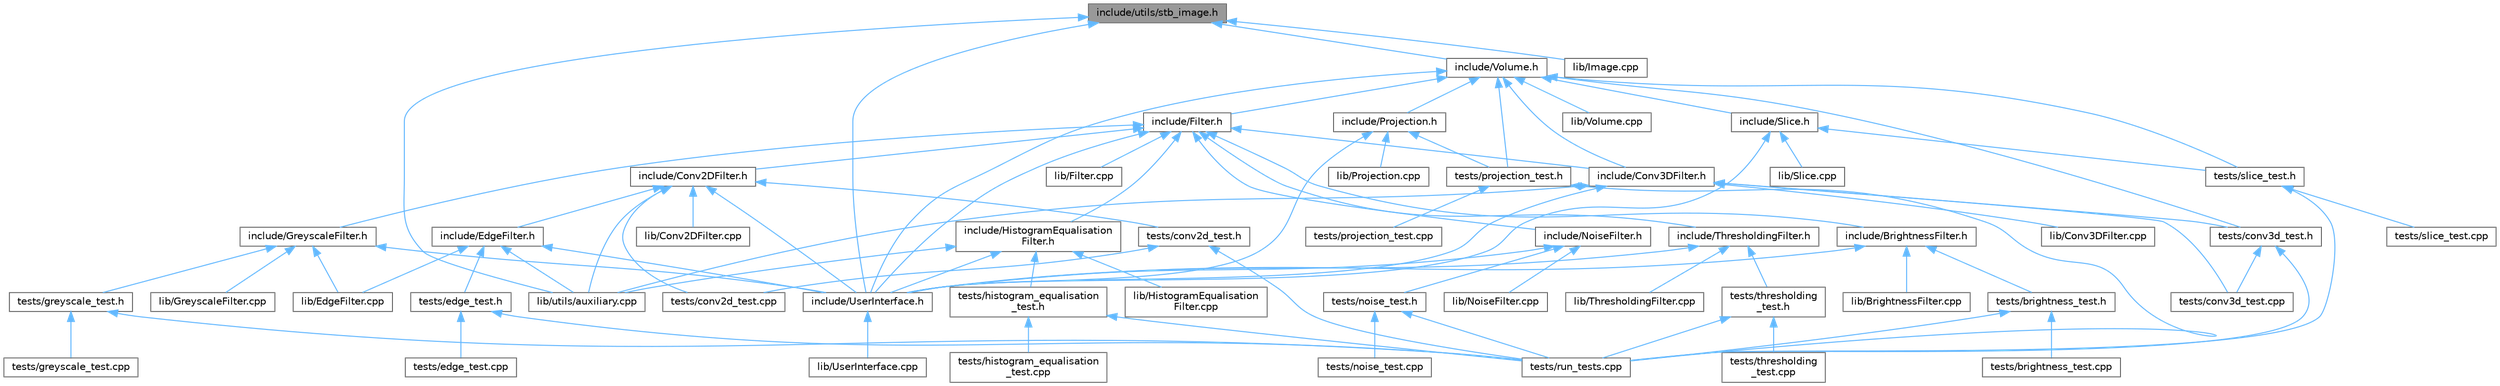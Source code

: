 digraph "include/utils/stb_image.h"
{
 // LATEX_PDF_SIZE
  bgcolor="transparent";
  edge [fontname=Helvetica,fontsize=10,labelfontname=Helvetica,labelfontsize=10];
  node [fontname=Helvetica,fontsize=10,shape=box,height=0.2,width=0.4];
  Node1 [id="Node000001",label="include/utils/stb_image.h",height=0.2,width=0.4,color="gray40", fillcolor="grey60", style="filled", fontcolor="black",tooltip=" "];
  Node1 -> Node2 [id="edge1_Node000001_Node000002",dir="back",color="steelblue1",style="solid",tooltip=" "];
  Node2 [id="Node000002",label="include/UserInterface.h",height=0.2,width=0.4,color="grey40", fillcolor="white", style="filled",URL="$_user_interface_8h.html",tooltip=" "];
  Node2 -> Node3 [id="edge2_Node000002_Node000003",dir="back",color="steelblue1",style="solid",tooltip=" "];
  Node3 [id="Node000003",label="lib/UserInterface.cpp",height=0.2,width=0.4,color="grey40", fillcolor="white", style="filled",URL="$_user_interface_8cpp.html",tooltip=" "];
  Node1 -> Node4 [id="edge3_Node000001_Node000004",dir="back",color="steelblue1",style="solid",tooltip=" "];
  Node4 [id="Node000004",label="include/Volume.h",height=0.2,width=0.4,color="grey40", fillcolor="white", style="filled",URL="$_volume_8h.html",tooltip=" "];
  Node4 -> Node5 [id="edge4_Node000004_Node000005",dir="back",color="steelblue1",style="solid",tooltip=" "];
  Node5 [id="Node000005",label="include/Conv3DFilter.h",height=0.2,width=0.4,color="grey40", fillcolor="white", style="filled",URL="$_conv3_d_filter_8h.html",tooltip=" "];
  Node5 -> Node2 [id="edge5_Node000005_Node000002",dir="back",color="steelblue1",style="solid",tooltip=" "];
  Node5 -> Node6 [id="edge6_Node000005_Node000006",dir="back",color="steelblue1",style="solid",tooltip=" "];
  Node6 [id="Node000006",label="lib/Conv3DFilter.cpp",height=0.2,width=0.4,color="grey40", fillcolor="white", style="filled",URL="$_conv3_d_filter_8cpp.html",tooltip=" "];
  Node5 -> Node7 [id="edge7_Node000005_Node000007",dir="back",color="steelblue1",style="solid",tooltip=" "];
  Node7 [id="Node000007",label="lib/utils/auxiliary.cpp",height=0.2,width=0.4,color="grey40", fillcolor="white", style="filled",URL="$auxiliary_8cpp.html",tooltip=" "];
  Node5 -> Node8 [id="edge8_Node000005_Node000008",dir="back",color="steelblue1",style="solid",tooltip=" "];
  Node8 [id="Node000008",label="tests/conv3d_test.cpp",height=0.2,width=0.4,color="grey40", fillcolor="white", style="filled",URL="$conv3d__test_8cpp.html",tooltip=" "];
  Node5 -> Node9 [id="edge9_Node000005_Node000009",dir="back",color="steelblue1",style="solid",tooltip=" "];
  Node9 [id="Node000009",label="tests/conv3d_test.h",height=0.2,width=0.4,color="grey40", fillcolor="white", style="filled",URL="$conv3d__test_8h.html",tooltip=" "];
  Node9 -> Node8 [id="edge10_Node000009_Node000008",dir="back",color="steelblue1",style="solid",tooltip=" "];
  Node9 -> Node10 [id="edge11_Node000009_Node000010",dir="back",color="steelblue1",style="solid",tooltip=" "];
  Node10 [id="Node000010",label="tests/run_tests.cpp",height=0.2,width=0.4,color="grey40", fillcolor="white", style="filled",URL="$run__tests_8cpp.html",tooltip=" "];
  Node4 -> Node11 [id="edge12_Node000004_Node000011",dir="back",color="steelblue1",style="solid",tooltip=" "];
  Node11 [id="Node000011",label="include/Filter.h",height=0.2,width=0.4,color="grey40", fillcolor="white", style="filled",URL="$_filter_8h.html",tooltip=" "];
  Node11 -> Node12 [id="edge13_Node000011_Node000012",dir="back",color="steelblue1",style="solid",tooltip=" "];
  Node12 [id="Node000012",label="include/BrightnessFilter.h",height=0.2,width=0.4,color="grey40", fillcolor="white", style="filled",URL="$_brightness_filter_8h.html",tooltip=" "];
  Node12 -> Node2 [id="edge14_Node000012_Node000002",dir="back",color="steelblue1",style="solid",tooltip=" "];
  Node12 -> Node13 [id="edge15_Node000012_Node000013",dir="back",color="steelblue1",style="solid",tooltip=" "];
  Node13 [id="Node000013",label="lib/BrightnessFilter.cpp",height=0.2,width=0.4,color="grey40", fillcolor="white", style="filled",URL="$_brightness_filter_8cpp.html",tooltip=" "];
  Node12 -> Node14 [id="edge16_Node000012_Node000014",dir="back",color="steelblue1",style="solid",tooltip=" "];
  Node14 [id="Node000014",label="tests/brightness_test.h",height=0.2,width=0.4,color="grey40", fillcolor="white", style="filled",URL="$brightness__test_8h.html",tooltip=" "];
  Node14 -> Node15 [id="edge17_Node000014_Node000015",dir="back",color="steelblue1",style="solid",tooltip=" "];
  Node15 [id="Node000015",label="tests/brightness_test.cpp",height=0.2,width=0.4,color="grey40", fillcolor="white", style="filled",URL="$brightness__test_8cpp.html",tooltip=" "];
  Node14 -> Node10 [id="edge18_Node000014_Node000010",dir="back",color="steelblue1",style="solid",tooltip=" "];
  Node11 -> Node16 [id="edge19_Node000011_Node000016",dir="back",color="steelblue1",style="solid",tooltip=" "];
  Node16 [id="Node000016",label="include/Conv2DFilter.h",height=0.2,width=0.4,color="grey40", fillcolor="white", style="filled",URL="$_conv2_d_filter_8h.html",tooltip=" "];
  Node16 -> Node17 [id="edge20_Node000016_Node000017",dir="back",color="steelblue1",style="solid",tooltip=" "];
  Node17 [id="Node000017",label="include/EdgeFilter.h",height=0.2,width=0.4,color="grey40", fillcolor="white", style="filled",URL="$_edge_filter_8h.html",tooltip=" "];
  Node17 -> Node2 [id="edge21_Node000017_Node000002",dir="back",color="steelblue1",style="solid",tooltip=" "];
  Node17 -> Node18 [id="edge22_Node000017_Node000018",dir="back",color="steelblue1",style="solid",tooltip=" "];
  Node18 [id="Node000018",label="lib/EdgeFilter.cpp",height=0.2,width=0.4,color="grey40", fillcolor="white", style="filled",URL="$_edge_filter_8cpp.html",tooltip=" "];
  Node17 -> Node7 [id="edge23_Node000017_Node000007",dir="back",color="steelblue1",style="solid",tooltip=" "];
  Node17 -> Node19 [id="edge24_Node000017_Node000019",dir="back",color="steelblue1",style="solid",tooltip=" "];
  Node19 [id="Node000019",label="tests/edge_test.h",height=0.2,width=0.4,color="grey40", fillcolor="white", style="filled",URL="$edge__test_8h.html",tooltip=" "];
  Node19 -> Node20 [id="edge25_Node000019_Node000020",dir="back",color="steelblue1",style="solid",tooltip=" "];
  Node20 [id="Node000020",label="tests/edge_test.cpp",height=0.2,width=0.4,color="grey40", fillcolor="white", style="filled",URL="$edge__test_8cpp.html",tooltip=" "];
  Node19 -> Node10 [id="edge26_Node000019_Node000010",dir="back",color="steelblue1",style="solid",tooltip=" "];
  Node16 -> Node2 [id="edge27_Node000016_Node000002",dir="back",color="steelblue1",style="solid",tooltip=" "];
  Node16 -> Node21 [id="edge28_Node000016_Node000021",dir="back",color="steelblue1",style="solid",tooltip=" "];
  Node21 [id="Node000021",label="lib/Conv2DFilter.cpp",height=0.2,width=0.4,color="grey40", fillcolor="white", style="filled",URL="$_conv2_d_filter_8cpp.html",tooltip=" "];
  Node16 -> Node7 [id="edge29_Node000016_Node000007",dir="back",color="steelblue1",style="solid",tooltip=" "];
  Node16 -> Node22 [id="edge30_Node000016_Node000022",dir="back",color="steelblue1",style="solid",tooltip=" "];
  Node22 [id="Node000022",label="tests/conv2d_test.cpp",height=0.2,width=0.4,color="grey40", fillcolor="white", style="filled",URL="$conv2d__test_8cpp.html",tooltip=" "];
  Node16 -> Node23 [id="edge31_Node000016_Node000023",dir="back",color="steelblue1",style="solid",tooltip=" "];
  Node23 [id="Node000023",label="tests/conv2d_test.h",height=0.2,width=0.4,color="grey40", fillcolor="white", style="filled",URL="$conv2d__test_8h.html",tooltip=" "];
  Node23 -> Node22 [id="edge32_Node000023_Node000022",dir="back",color="steelblue1",style="solid",tooltip=" "];
  Node23 -> Node10 [id="edge33_Node000023_Node000010",dir="back",color="steelblue1",style="solid",tooltip=" "];
  Node11 -> Node5 [id="edge34_Node000011_Node000005",dir="back",color="steelblue1",style="solid",tooltip=" "];
  Node11 -> Node24 [id="edge35_Node000011_Node000024",dir="back",color="steelblue1",style="solid",tooltip=" "];
  Node24 [id="Node000024",label="include/GreyscaleFilter.h",height=0.2,width=0.4,color="grey40", fillcolor="white", style="filled",URL="$_greyscale_filter_8h.html",tooltip=" "];
  Node24 -> Node2 [id="edge36_Node000024_Node000002",dir="back",color="steelblue1",style="solid",tooltip=" "];
  Node24 -> Node18 [id="edge37_Node000024_Node000018",dir="back",color="steelblue1",style="solid",tooltip=" "];
  Node24 -> Node25 [id="edge38_Node000024_Node000025",dir="back",color="steelblue1",style="solid",tooltip=" "];
  Node25 [id="Node000025",label="lib/GreyscaleFilter.cpp",height=0.2,width=0.4,color="grey40", fillcolor="white", style="filled",URL="$_greyscale_filter_8cpp.html",tooltip=" "];
  Node24 -> Node26 [id="edge39_Node000024_Node000026",dir="back",color="steelblue1",style="solid",tooltip=" "];
  Node26 [id="Node000026",label="tests/greyscale_test.h",height=0.2,width=0.4,color="grey40", fillcolor="white", style="filled",URL="$greyscale__test_8h.html",tooltip=" "];
  Node26 -> Node27 [id="edge40_Node000026_Node000027",dir="back",color="steelblue1",style="solid",tooltip=" "];
  Node27 [id="Node000027",label="tests/greyscale_test.cpp",height=0.2,width=0.4,color="grey40", fillcolor="white", style="filled",URL="$greyscale__test_8cpp.html",tooltip=" "];
  Node26 -> Node10 [id="edge41_Node000026_Node000010",dir="back",color="steelblue1",style="solid",tooltip=" "];
  Node11 -> Node28 [id="edge42_Node000011_Node000028",dir="back",color="steelblue1",style="solid",tooltip=" "];
  Node28 [id="Node000028",label="include/HistogramEqualisation\lFilter.h",height=0.2,width=0.4,color="grey40", fillcolor="white", style="filled",URL="$_histogram_equalisation_filter_8h.html",tooltip=" "];
  Node28 -> Node2 [id="edge43_Node000028_Node000002",dir="back",color="steelblue1",style="solid",tooltip=" "];
  Node28 -> Node29 [id="edge44_Node000028_Node000029",dir="back",color="steelblue1",style="solid",tooltip=" "];
  Node29 [id="Node000029",label="lib/HistogramEqualisation\lFilter.cpp",height=0.2,width=0.4,color="grey40", fillcolor="white", style="filled",URL="$_histogram_equalisation_filter_8cpp.html",tooltip=" "];
  Node28 -> Node7 [id="edge45_Node000028_Node000007",dir="back",color="steelblue1",style="solid",tooltip=" "];
  Node28 -> Node30 [id="edge46_Node000028_Node000030",dir="back",color="steelblue1",style="solid",tooltip=" "];
  Node30 [id="Node000030",label="tests/histogram_equalisation\l_test.h",height=0.2,width=0.4,color="grey40", fillcolor="white", style="filled",URL="$histogram__equalisation__test_8h.html",tooltip=" "];
  Node30 -> Node31 [id="edge47_Node000030_Node000031",dir="back",color="steelblue1",style="solid",tooltip=" "];
  Node31 [id="Node000031",label="tests/histogram_equalisation\l_test.cpp",height=0.2,width=0.4,color="grey40", fillcolor="white", style="filled",URL="$histogram__equalisation__test_8cpp.html",tooltip=" "];
  Node30 -> Node10 [id="edge48_Node000030_Node000010",dir="back",color="steelblue1",style="solid",tooltip=" "];
  Node11 -> Node32 [id="edge49_Node000011_Node000032",dir="back",color="steelblue1",style="solid",tooltip=" "];
  Node32 [id="Node000032",label="include/NoiseFilter.h",height=0.2,width=0.4,color="grey40", fillcolor="white", style="filled",URL="$_noise_filter_8h.html",tooltip=" "];
  Node32 -> Node2 [id="edge50_Node000032_Node000002",dir="back",color="steelblue1",style="solid",tooltip=" "];
  Node32 -> Node33 [id="edge51_Node000032_Node000033",dir="back",color="steelblue1",style="solid",tooltip=" "];
  Node33 [id="Node000033",label="lib/NoiseFilter.cpp",height=0.2,width=0.4,color="grey40", fillcolor="white", style="filled",URL="$_noise_filter_8cpp.html",tooltip=" "];
  Node32 -> Node34 [id="edge52_Node000032_Node000034",dir="back",color="steelblue1",style="solid",tooltip=" "];
  Node34 [id="Node000034",label="tests/noise_test.h",height=0.2,width=0.4,color="grey40", fillcolor="white", style="filled",URL="$noise__test_8h.html",tooltip=" "];
  Node34 -> Node35 [id="edge53_Node000034_Node000035",dir="back",color="steelblue1",style="solid",tooltip=" "];
  Node35 [id="Node000035",label="tests/noise_test.cpp",height=0.2,width=0.4,color="grey40", fillcolor="white", style="filled",URL="$noise__test_8cpp.html",tooltip=" "];
  Node34 -> Node10 [id="edge54_Node000034_Node000010",dir="back",color="steelblue1",style="solid",tooltip=" "];
  Node11 -> Node36 [id="edge55_Node000011_Node000036",dir="back",color="steelblue1",style="solid",tooltip=" "];
  Node36 [id="Node000036",label="include/ThresholdingFilter.h",height=0.2,width=0.4,color="grey40", fillcolor="white", style="filled",URL="$_thresholding_filter_8h.html",tooltip=" "];
  Node36 -> Node2 [id="edge56_Node000036_Node000002",dir="back",color="steelblue1",style="solid",tooltip=" "];
  Node36 -> Node37 [id="edge57_Node000036_Node000037",dir="back",color="steelblue1",style="solid",tooltip=" "];
  Node37 [id="Node000037",label="lib/ThresholdingFilter.cpp",height=0.2,width=0.4,color="grey40", fillcolor="white", style="filled",URL="$_thresholding_filter_8cpp.html",tooltip=" "];
  Node36 -> Node38 [id="edge58_Node000036_Node000038",dir="back",color="steelblue1",style="solid",tooltip=" "];
  Node38 [id="Node000038",label="tests/thresholding\l_test.h",height=0.2,width=0.4,color="grey40", fillcolor="white", style="filled",URL="$thresholding__test_8h.html",tooltip=" "];
  Node38 -> Node10 [id="edge59_Node000038_Node000010",dir="back",color="steelblue1",style="solid",tooltip=" "];
  Node38 -> Node39 [id="edge60_Node000038_Node000039",dir="back",color="steelblue1",style="solid",tooltip=" "];
  Node39 [id="Node000039",label="tests/thresholding\l_test.cpp",height=0.2,width=0.4,color="grey40", fillcolor="white", style="filled",URL="$thresholding__test_8cpp.html",tooltip=" "];
  Node11 -> Node2 [id="edge61_Node000011_Node000002",dir="back",color="steelblue1",style="solid",tooltip=" "];
  Node11 -> Node40 [id="edge62_Node000011_Node000040",dir="back",color="steelblue1",style="solid",tooltip=" "];
  Node40 [id="Node000040",label="lib/Filter.cpp",height=0.2,width=0.4,color="grey40", fillcolor="white", style="filled",URL="$_filter_8cpp.html",tooltip=" "];
  Node4 -> Node41 [id="edge63_Node000004_Node000041",dir="back",color="steelblue1",style="solid",tooltip=" "];
  Node41 [id="Node000041",label="include/Projection.h",height=0.2,width=0.4,color="grey40", fillcolor="white", style="filled",URL="$_projection_8h.html",tooltip=" "];
  Node41 -> Node2 [id="edge64_Node000041_Node000002",dir="back",color="steelblue1",style="solid",tooltip=" "];
  Node41 -> Node42 [id="edge65_Node000041_Node000042",dir="back",color="steelblue1",style="solid",tooltip=" "];
  Node42 [id="Node000042",label="lib/Projection.cpp",height=0.2,width=0.4,color="grey40", fillcolor="white", style="filled",URL="$_projection_8cpp.html",tooltip=" "];
  Node41 -> Node43 [id="edge66_Node000041_Node000043",dir="back",color="steelblue1",style="solid",tooltip=" "];
  Node43 [id="Node000043",label="tests/projection_test.h",height=0.2,width=0.4,color="grey40", fillcolor="white", style="filled",URL="$projection__test_8h.html",tooltip=" "];
  Node43 -> Node44 [id="edge67_Node000043_Node000044",dir="back",color="steelblue1",style="solid",tooltip=" "];
  Node44 [id="Node000044",label="tests/projection_test.cpp",height=0.2,width=0.4,color="grey40", fillcolor="white", style="filled",URL="$projection__test_8cpp.html",tooltip=" "];
  Node43 -> Node10 [id="edge68_Node000043_Node000010",dir="back",color="steelblue1",style="solid",tooltip=" "];
  Node4 -> Node45 [id="edge69_Node000004_Node000045",dir="back",color="steelblue1",style="solid",tooltip=" "];
  Node45 [id="Node000045",label="include/Slice.h",height=0.2,width=0.4,color="grey40", fillcolor="white", style="filled",URL="$_slice_8h.html",tooltip=" "];
  Node45 -> Node2 [id="edge70_Node000045_Node000002",dir="back",color="steelblue1",style="solid",tooltip=" "];
  Node45 -> Node46 [id="edge71_Node000045_Node000046",dir="back",color="steelblue1",style="solid",tooltip=" "];
  Node46 [id="Node000046",label="lib/Slice.cpp",height=0.2,width=0.4,color="grey40", fillcolor="white", style="filled",URL="$_slice_8cpp.html",tooltip=" "];
  Node45 -> Node47 [id="edge72_Node000045_Node000047",dir="back",color="steelblue1",style="solid",tooltip=" "];
  Node47 [id="Node000047",label="tests/slice_test.h",height=0.2,width=0.4,color="grey40", fillcolor="white", style="filled",URL="$slice__test_8h.html",tooltip=" "];
  Node47 -> Node10 [id="edge73_Node000047_Node000010",dir="back",color="steelblue1",style="solid",tooltip=" "];
  Node47 -> Node48 [id="edge74_Node000047_Node000048",dir="back",color="steelblue1",style="solid",tooltip=" "];
  Node48 [id="Node000048",label="tests/slice_test.cpp",height=0.2,width=0.4,color="grey40", fillcolor="white", style="filled",URL="$slice__test_8cpp.html",tooltip=" "];
  Node4 -> Node2 [id="edge75_Node000004_Node000002",dir="back",color="steelblue1",style="solid",tooltip=" "];
  Node4 -> Node49 [id="edge76_Node000004_Node000049",dir="back",color="steelblue1",style="solid",tooltip=" "];
  Node49 [id="Node000049",label="lib/Volume.cpp",height=0.2,width=0.4,color="grey40", fillcolor="white", style="filled",URL="$_volume_8cpp.html",tooltip=" "];
  Node4 -> Node9 [id="edge77_Node000004_Node000009",dir="back",color="steelblue1",style="solid",tooltip=" "];
  Node4 -> Node43 [id="edge78_Node000004_Node000043",dir="back",color="steelblue1",style="solid",tooltip=" "];
  Node4 -> Node47 [id="edge79_Node000004_Node000047",dir="back",color="steelblue1",style="solid",tooltip=" "];
  Node1 -> Node50 [id="edge80_Node000001_Node000050",dir="back",color="steelblue1",style="solid",tooltip=" "];
  Node50 [id="Node000050",label="lib/Image.cpp",height=0.2,width=0.4,color="grey40", fillcolor="white", style="filled",URL="$_image_8cpp.html",tooltip=" "];
  Node1 -> Node7 [id="edge81_Node000001_Node000007",dir="back",color="steelblue1",style="solid",tooltip=" "];
}
